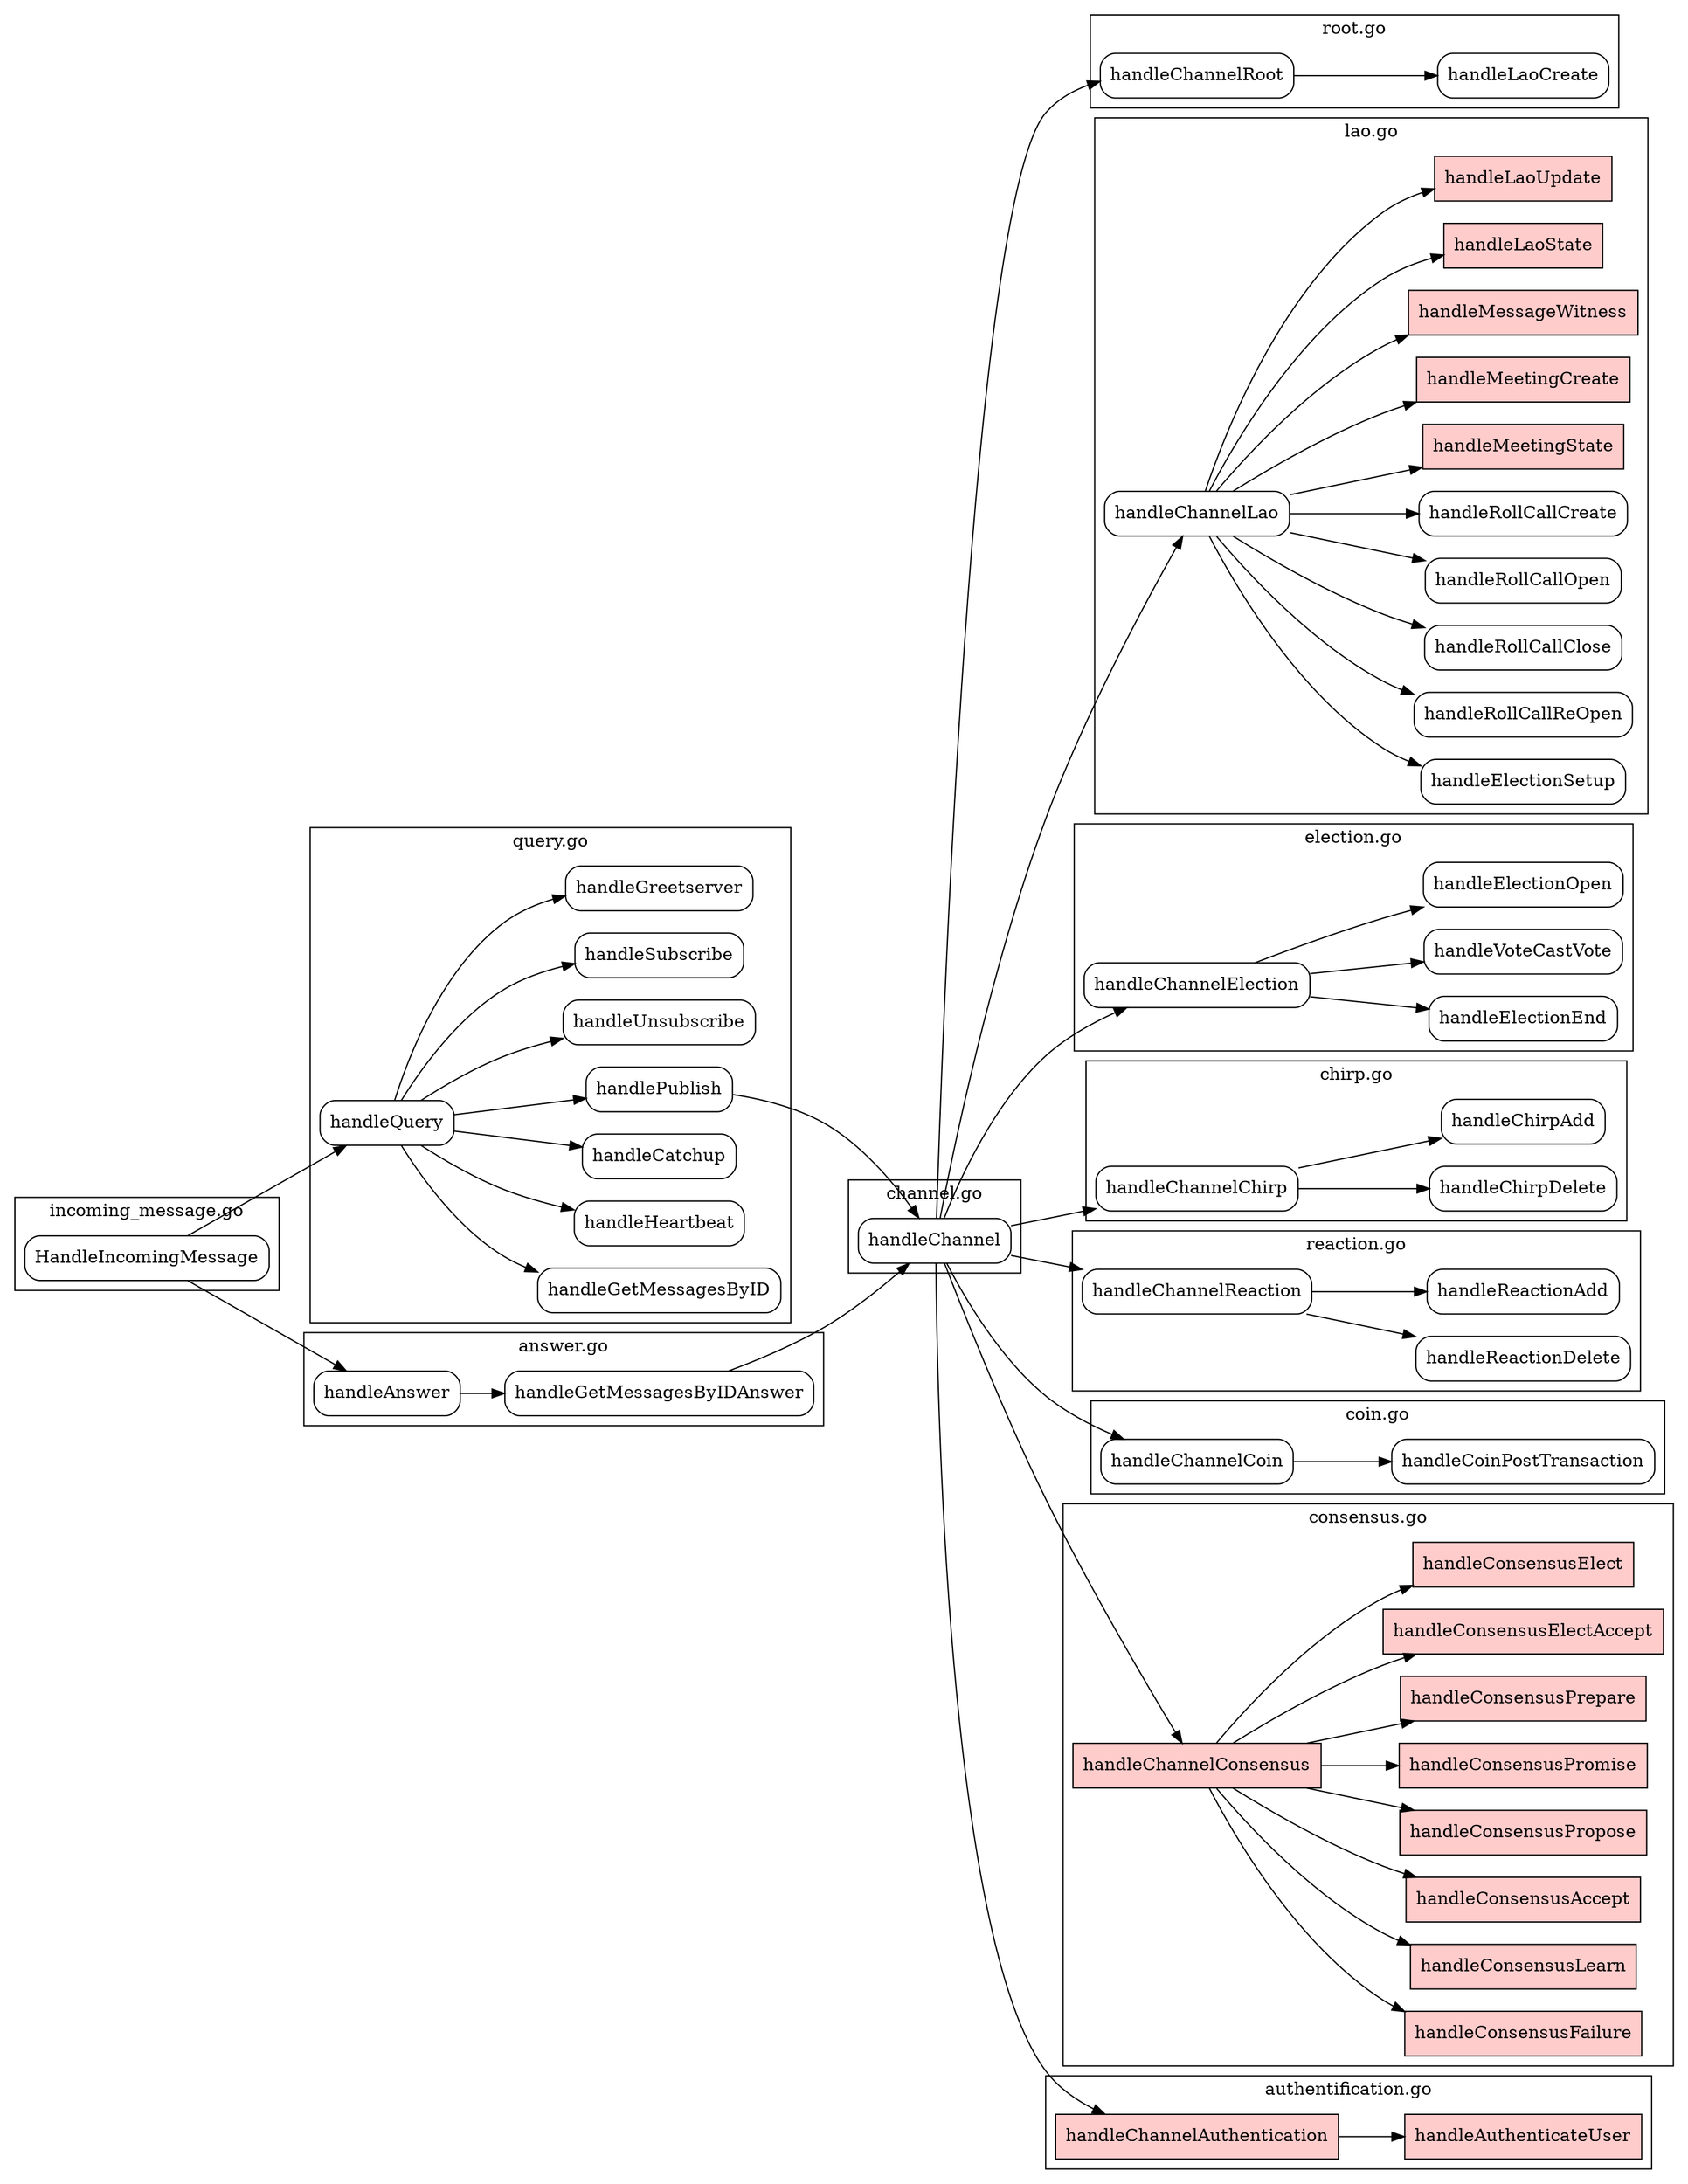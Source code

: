 strict digraph {
node [shape=box,style=rounded];
start=0;
ratio = fill;
rankdir="LR";

subgraph cluster_incoming_message {
node [shape=box,style=rounded];
label = "incoming_message.go";
"HandleIncomingMessage";

}

subgraph cluster_query {
node [shape=box,style=rounded];
label = "query.go";
"handleQuery";
"handleGetMessagesByID";
"handleHeartbeat";
"handleCatchup";
"handlePublish";
"handleUnsubscribe";
"handleSubscribe";
"handleGreetserver";
}

subgraph cluster_answer{
node [shape=box,style=rounded];
label = "answer.go";
"handleGetMessagesByIDAnswer";
"handleAnswer";
}

subgraph cluster_channel{
node [shape=box,style=rounded];
label = "channel.go";
"handleChannel";
}

subgraph cluster_root{
node [shape=box,style=rounded];
label = "root.go";
"handleChannelRoot";
"handleLaoCreate";
}

subgraph cluster_lao{
node [shape=box,style=rounded];
label = "lao.go";
"handleElectionSetup";
"handleRollCallReOpen";
"handleRollCallClose";
"handleRollCallOpen";
"handleRollCallCreate";
"handleMeetingState" [ fillcolor="1 0.2 1" style=filled];
"handleMeetingCreate" [ fillcolor="1 0.2 1" style=filled];
"handleMessageWitness" [ fillcolor="1 0.2 1" style=filled];
"handleLaoState" [ fillcolor="1 0.2 1" style=filled];
"handleLaoUpdate" [ fillcolor="1 0.2 1" style=filled];
"handleChannelLao";
}

subgraph cluster_election{
node [shape=box,style=rounded];
label = "election.go";
"handleElectionEnd";
"handleVoteCastVote"
"handleElectionOpen";
"handleChannelElection";
}

subgraph cluster_chirp{
node [shape=box,style=rounded];
label = "chirp.go";
"handleChirpDelete";
"handleChirpAdd";
"handleChannelChirp";
}

subgraph cluster_reaction{
node [shape=box,style=rounded];
label = "reaction.go";
"handleReactionDelete";
"handleReactionAdd";
"handleChannelReaction";
}

subgraph cluster_coin{
node [shape=box,style=rounded];
label = "coin.go";
"handleCoinPostTransaction";
"handleChannelCoin";
}

subgraph cluster_consensus{
node [shape=box,fillcolor="1 0.2 1" style=filled];
label = "consensus.go";
"handleConsensusFailure";
"handleConsensusLearn";
"handleConsensusAccept";
"handleConsensusPropose";
"handleConsensusPromise";
"handleConsensusPrepare";
"handleConsensusElectAccept";
"handleConsensusElect";
"handleChannelConsensus";
}

subgraph cluster_authentification{
node [shape=box,fillcolor="1 0.2 1" style=filled];
label = "authentification.go";
"handleAuthenticateUser";
"handleChannelAuthentication";
}

"HandleIncomingMessage" -> {
"handleQuery"
"handleAnswer"
}

"handleQuery" -> {
"handleGreetserver"
"handleSubscribe"
"handleUnsubscribe"
"handlePublish"
"handleCatchup"
"handleHeartbeat"
"handleGetMessagesByID"
}

"handleAnswer" -> {
"handleGetMessagesByIDAnswer";
}

"handlePublish" -> "handleChannel";
"handleGetMessagesByIDAnswer" -> "handleChannel";

"handleChannel" -> {
"handleChannelRoot";
"handleChannelLao";
"handleChannelElection";
"handleChannelChirp";
"handleChannelReaction";
"handleChannelCoin";
"handleChannelConsensus";
"handleChannelAuthentication";
}

"handleChannelRoot" -> "handleLaoCreate";

"handleChannelLao" -> {
"handleElectionSetup"
"handleRollCallReOpen"
"handleRollCallClose"
"handleRollCallOpen"
"handleRollCallCreate"
"handleMeetingState"
"handleMeetingCreate"
"handleMessageWitness"
"handleLaoState"
"handleLaoUpdate"
}

"handleChannelElection" -> {
"handleElectionEnd";
"handleVoteCastVote"
"handleElectionOpen";
}

"handleChannelChirp" -> {
"handleChirpDelete";
"handleChirpAdd";
}

"handleChannelReaction" -> {
"handleReactionDelete";
"handleReactionAdd";
}

"handleChannelCoin" -> {
"handleCoinPostTransaction";
}

"handleChannelConsensus" -> {
"handleConsensusFailure";
"handleConsensusLearn";
"handleConsensusAccept";
"handleConsensusPropose";
"handleConsensusPromise";
"handleConsensusPrepare";
"handleConsensusElectAccept";
"handleConsensusElect";
}

"handleChannelAuthentication" -> {
"handleAuthenticateUser";
}

}
